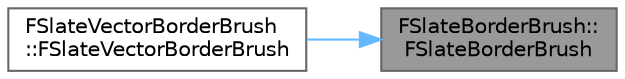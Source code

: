 digraph "FSlateBorderBrush::FSlateBorderBrush"
{
 // INTERACTIVE_SVG=YES
 // LATEX_PDF_SIZE
  bgcolor="transparent";
  edge [fontname=Helvetica,fontsize=10,labelfontname=Helvetica,labelfontsize=10];
  node [fontname=Helvetica,fontsize=10,shape=box,height=0.2,width=0.4];
  rankdir="RL";
  Node1 [id="Node000001",label="FSlateBorderBrush::\lFSlateBorderBrush",height=0.2,width=0.4,color="gray40", fillcolor="grey60", style="filled", fontcolor="black",tooltip=" "];
  Node1 -> Node2 [id="edge1_Node000001_Node000002",dir="back",color="steelblue1",style="solid",tooltip=" "];
  Node2 [id="Node000002",label="FSlateVectorBorderBrush\l::FSlateVectorBorderBrush",height=0.2,width=0.4,color="grey40", fillcolor="white", style="filled",URL="$df/de8/structFSlateVectorBorderBrush.html#a0c791cbffd93dcbc0c357dc942af7857",tooltip=" "];
}
